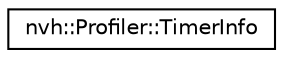 digraph "Graphical Class Hierarchy"
{
 // LATEX_PDF_SIZE
  edge [fontname="Helvetica",fontsize="10",labelfontname="Helvetica",labelfontsize="10"];
  node [fontname="Helvetica",fontsize="10",shape=record];
  rankdir="LR";
  Node0 [label="nvh::Profiler::TimerInfo",height=0.2,width=0.4,color="black", fillcolor="white", style="filled",URL="$structnvh_1_1_profiler_1_1_timer_info.html",tooltip=" "];
}
